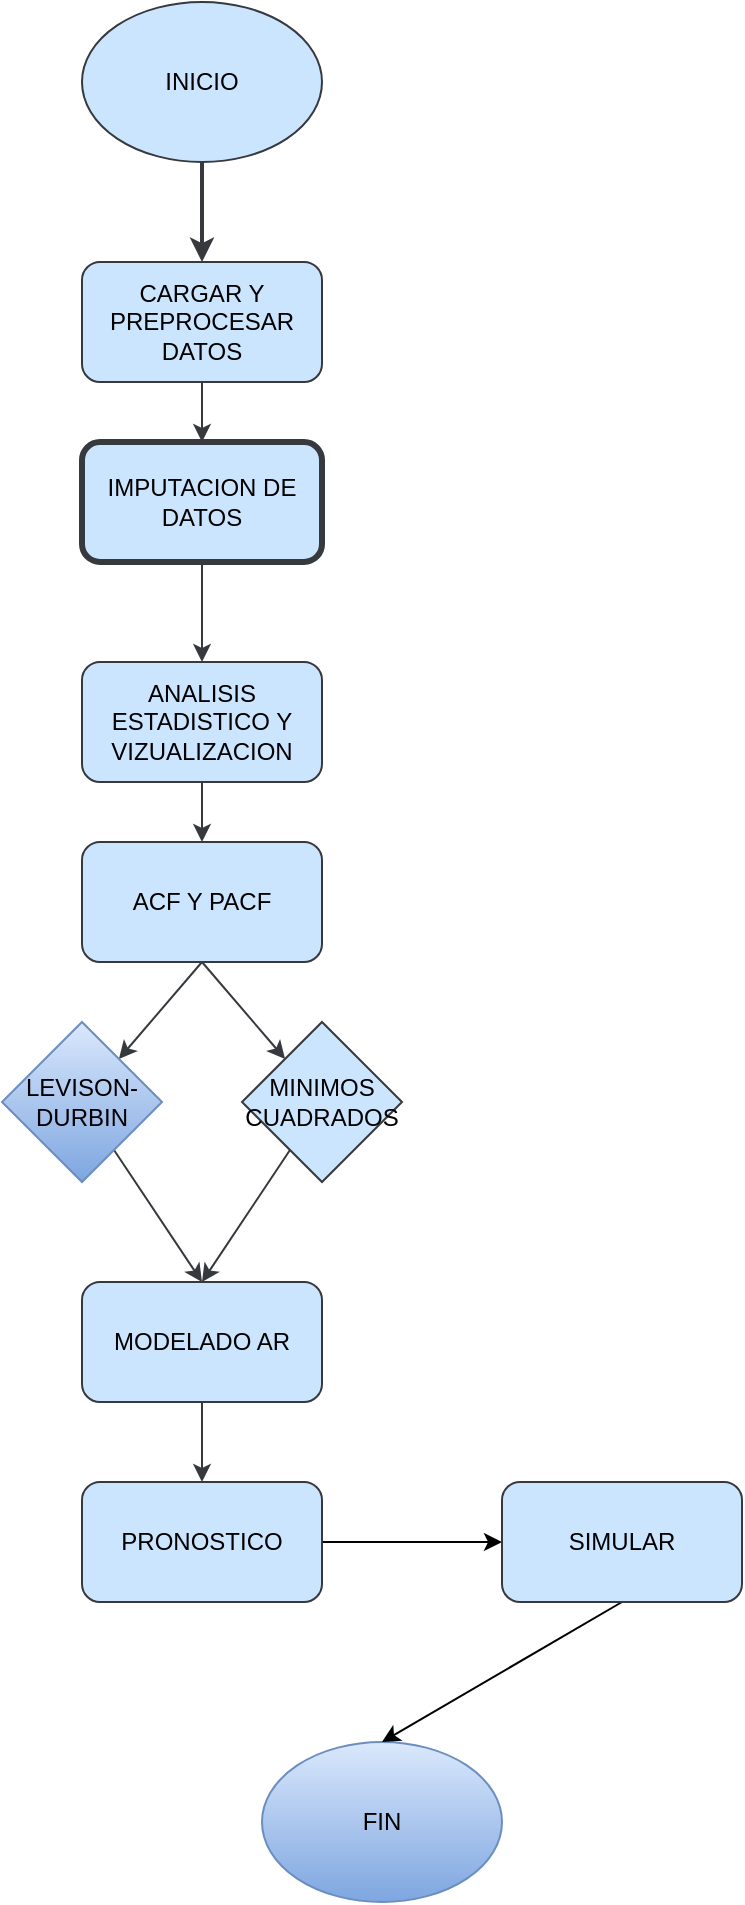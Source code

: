 <mxfile>
    <diagram id="Czl0-Xup-iIX1eAKIeBv" name="Page-1">
        <mxGraphModel dx="1953" dy="1027" grid="1" gridSize="10" guides="1" tooltips="1" connect="1" arrows="1" fold="1" page="1" pageScale="1" pageWidth="850" pageHeight="1100" math="0" shadow="0">
            <root>
                <mxCell id="0"/>
                <mxCell id="1" parent="0"/>
                <mxCell id="4" value="" style="edgeStyle=none;html=1;strokeWidth=2;fontStyle=0;fillColor=#cce5ff;strokeColor=#36393d;" parent="1" source="2" target="3" edge="1">
                    <mxGeometry relative="1" as="geometry"/>
                </mxCell>
                <mxCell id="2" value="INICIO" style="ellipse;whiteSpace=wrap;html=1;fillColor=#cce5ff;strokeColor=#36393d;fontStyle=0" parent="1" vertex="1">
                    <mxGeometry x="200" y="80" width="120" height="80" as="geometry"/>
                </mxCell>
                <mxCell id="10" value="" style="edgeStyle=none;html=1;fillColor=#cce5ff;strokeColor=#36393d;fontStyle=0" parent="1" source="3" target="6" edge="1">
                    <mxGeometry relative="1" as="geometry"/>
                </mxCell>
                <mxCell id="3" value="CARGAR Y PREPROCESAR DATOS" style="rounded=1;whiteSpace=wrap;html=1;fillColor=#cce5ff;strokeColor=#36393d;fontStyle=0" parent="1" vertex="1">
                    <mxGeometry x="200" y="210" width="120" height="60" as="geometry"/>
                </mxCell>
                <mxCell id="14" style="edgeStyle=none;html=1;entryX=0.5;entryY=0;entryDx=0;entryDy=0;fillColor=#cce5ff;strokeColor=#36393d;fontStyle=0" parent="1" source="5" target="7" edge="1">
                    <mxGeometry relative="1" as="geometry"/>
                </mxCell>
                <mxCell id="5" value="ANALISIS ESTADISTICO Y VIZUALIZACION" style="rounded=1;whiteSpace=wrap;html=1;fillColor=#cce5ff;strokeColor=#36393d;fontStyle=0" parent="1" vertex="1">
                    <mxGeometry x="200" y="410" width="120" height="60" as="geometry"/>
                </mxCell>
                <mxCell id="13" style="edgeStyle=none;html=1;exitX=0.5;exitY=1;exitDx=0;exitDy=0;fillColor=#cce5ff;strokeColor=#36393d;fontStyle=0" parent="1" source="6" target="5" edge="1">
                    <mxGeometry relative="1" as="geometry"/>
                </mxCell>
                <mxCell id="6" value="IMPUTACION DE DATOS" style="rounded=1;whiteSpace=wrap;html=1;strokeWidth=3;fillColor=#cce5ff;strokeColor=#36393d;fontStyle=0" parent="1" vertex="1">
                    <mxGeometry x="200" y="300" width="120" height="60" as="geometry"/>
                </mxCell>
                <mxCell id="15" style="edgeStyle=none;html=1;exitX=0.5;exitY=1;exitDx=0;exitDy=0;fillColor=#cce5ff;strokeColor=#36393d;fontStyle=0" parent="1" source="7" target="8" edge="1">
                    <mxGeometry relative="1" as="geometry"/>
                </mxCell>
                <mxCell id="16" style="edgeStyle=none;html=1;exitX=0.5;exitY=1;exitDx=0;exitDy=0;fillColor=#cce5ff;strokeColor=#36393d;fontStyle=0" parent="1" source="7" target="9" edge="1">
                    <mxGeometry relative="1" as="geometry"/>
                </mxCell>
                <mxCell id="7" value="ACF Y PACF" style="rounded=1;whiteSpace=wrap;html=1;fillColor=#cce5ff;strokeColor=#36393d;fontStyle=0" parent="1" vertex="1">
                    <mxGeometry x="200" y="500" width="120" height="60" as="geometry"/>
                </mxCell>
                <mxCell id="18" style="edgeStyle=none;html=1;entryX=0.5;entryY=0;entryDx=0;entryDy=0;fillColor=#cce5ff;strokeColor=#36393d;fontStyle=0" parent="1" source="8" target="17" edge="1">
                    <mxGeometry relative="1" as="geometry"/>
                </mxCell>
                <mxCell id="8" value="LEVISON-DURBIN" style="rhombus;whiteSpace=wrap;html=1;fillColor=#dae8fc;gradientColor=#7ea6e0;strokeColor=#6c8ebf;" parent="1" vertex="1">
                    <mxGeometry x="160" y="590" width="80" height="80" as="geometry"/>
                </mxCell>
                <mxCell id="19" style="edgeStyle=none;html=1;entryX=0.5;entryY=0;entryDx=0;entryDy=0;fillColor=#cce5ff;strokeColor=#36393d;fontStyle=0" parent="1" source="9" target="17" edge="1">
                    <mxGeometry relative="1" as="geometry"/>
                </mxCell>
                <mxCell id="9" value="MINIMOS&lt;div&gt;CUADRADOS&lt;/div&gt;" style="rhombus;whiteSpace=wrap;html=1;fillColor=#cce5ff;strokeColor=#36393d;fontStyle=0" parent="1" vertex="1">
                    <mxGeometry x="280" y="590" width="80" height="80" as="geometry"/>
                </mxCell>
                <mxCell id="21" style="edgeStyle=none;html=1;exitX=0.5;exitY=1;exitDx=0;exitDy=0;entryX=0.5;entryY=0;entryDx=0;entryDy=0;fillColor=#cce5ff;strokeColor=#36393d;fontStyle=0" parent="1" source="17" target="20" edge="1">
                    <mxGeometry relative="1" as="geometry"/>
                </mxCell>
                <mxCell id="17" value="MODELADO AR" style="rounded=1;whiteSpace=wrap;html=1;fillColor=#cce5ff;strokeColor=#36393d;fontStyle=0" parent="1" vertex="1">
                    <mxGeometry x="200" y="720" width="120" height="60" as="geometry"/>
                </mxCell>
                <mxCell id="27" style="edgeStyle=none;html=1;exitX=1;exitY=0.5;exitDx=0;exitDy=0;entryX=0;entryY=0.5;entryDx=0;entryDy=0;" edge="1" parent="1" source="20" target="26">
                    <mxGeometry relative="1" as="geometry"/>
                </mxCell>
                <mxCell id="20" value="PRONOSTICO" style="rounded=1;whiteSpace=wrap;html=1;fillColor=#cce5ff;strokeColor=#36393d;fontStyle=0" parent="1" vertex="1">
                    <mxGeometry x="200" y="820" width="120" height="60" as="geometry"/>
                </mxCell>
                <mxCell id="22" value="FIN" style="ellipse;whiteSpace=wrap;html=1;fillColor=#dae8fc;gradientColor=#7ea6e0;strokeColor=#6c8ebf;" parent="1" vertex="1">
                    <mxGeometry x="290" y="950" width="120" height="80" as="geometry"/>
                </mxCell>
                <mxCell id="28" style="edgeStyle=none;html=1;exitX=0.5;exitY=1;exitDx=0;exitDy=0;entryX=0.5;entryY=0;entryDx=0;entryDy=0;" edge="1" parent="1" source="26" target="22">
                    <mxGeometry relative="1" as="geometry"/>
                </mxCell>
                <mxCell id="26" value="SIMULAR" style="rounded=1;whiteSpace=wrap;html=1;fillColor=#cce5ff;strokeColor=#36393d;fontStyle=0" vertex="1" parent="1">
                    <mxGeometry x="410" y="820" width="120" height="60" as="geometry"/>
                </mxCell>
            </root>
        </mxGraphModel>
    </diagram>
</mxfile>